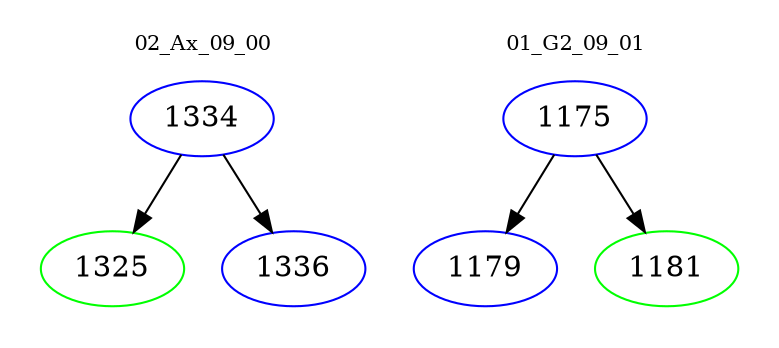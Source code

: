 digraph{
subgraph cluster_0 {
color = white
label = "02_Ax_09_00";
fontsize=10;
T0_1334 [label="1334", color="blue"]
T0_1334 -> T0_1325 [color="black"]
T0_1325 [label="1325", color="green"]
T0_1334 -> T0_1336 [color="black"]
T0_1336 [label="1336", color="blue"]
}
subgraph cluster_1 {
color = white
label = "01_G2_09_01";
fontsize=10;
T1_1175 [label="1175", color="blue"]
T1_1175 -> T1_1179 [color="black"]
T1_1179 [label="1179", color="blue"]
T1_1175 -> T1_1181 [color="black"]
T1_1181 [label="1181", color="green"]
}
}
